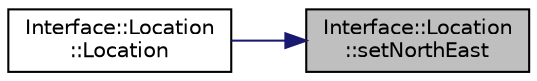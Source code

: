 digraph "Interface::Location::setNorthEast"
{
 // LATEX_PDF_SIZE
  edge [fontname="Helvetica",fontsize="10",labelfontname="Helvetica",labelfontsize="10"];
  node [fontname="Helvetica",fontsize="10",shape=record];
  rankdir="RL";
  Node1 [label="Interface::Location\l::setNorthEast",height=0.2,width=0.4,color="black", fillcolor="grey75", style="filled", fontcolor="black",tooltip="setNorthEast moves the location to a new coordinate in map grid."];
  Node1 -> Node2 [dir="back",color="midnightblue",fontsize="10",style="solid",fontname="Helvetica"];
  Node2 [label="Interface::Location\l::Location",height=0.2,width=0.4,color="black", fillcolor="white", style="filled",URL="$class_interface_1_1_location.html#ad6dc3ce985b33b20371a5e3fb60a241b",tooltip="Constructor that defines a location in certain map coordinate."];
}
